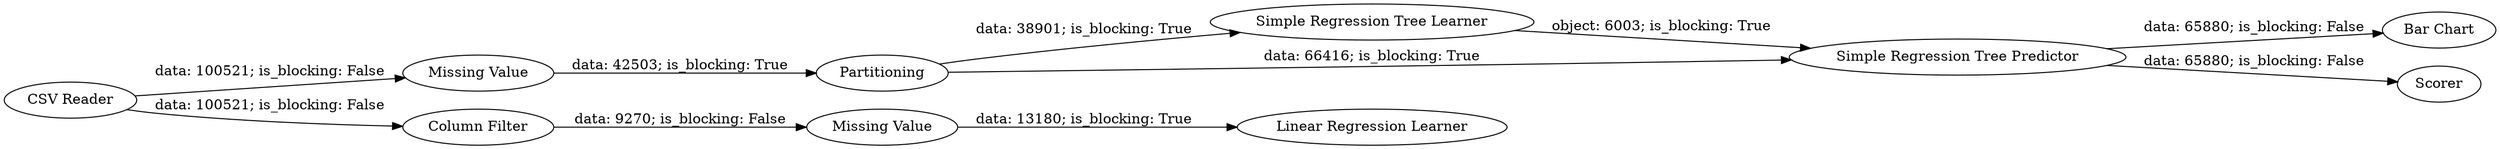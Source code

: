 digraph {
	"-1913223597581141923_6" [label="Simple Regression Tree Learner"]
	"-1913223597581141923_5" [label=Partitioning]
	"-1913223597581141923_10" [label="Missing Value"]
	"-1913223597581141923_3" [label="Missing Value"]
	"-1913223597581141923_11" [label="Bar Chart"]
	"-1913223597581141923_4" [label="Linear Regression Learner"]
	"-1913223597581141923_8" [label=Scorer]
	"-1913223597581141923_1" [label="CSV Reader"]
	"-1913223597581141923_2" [label="Column Filter"]
	"-1913223597581141923_7" [label="Simple Regression Tree Predictor"]
	"-1913223597581141923_5" -> "-1913223597581141923_6" [label="data: 38901; is_blocking: True"]
	"-1913223597581141923_1" -> "-1913223597581141923_10" [label="data: 100521; is_blocking: False"]
	"-1913223597581141923_6" -> "-1913223597581141923_7" [label="object: 6003; is_blocking: True"]
	"-1913223597581141923_5" -> "-1913223597581141923_7" [label="data: 66416; is_blocking: True"]
	"-1913223597581141923_1" -> "-1913223597581141923_2" [label="data: 100521; is_blocking: False"]
	"-1913223597581141923_7" -> "-1913223597581141923_8" [label="data: 65880; is_blocking: False"]
	"-1913223597581141923_7" -> "-1913223597581141923_11" [label="data: 65880; is_blocking: False"]
	"-1913223597581141923_10" -> "-1913223597581141923_5" [label="data: 42503; is_blocking: True"]
	"-1913223597581141923_2" -> "-1913223597581141923_3" [label="data: 9270; is_blocking: False"]
	"-1913223597581141923_3" -> "-1913223597581141923_4" [label="data: 13180; is_blocking: True"]
	rankdir=LR
}

